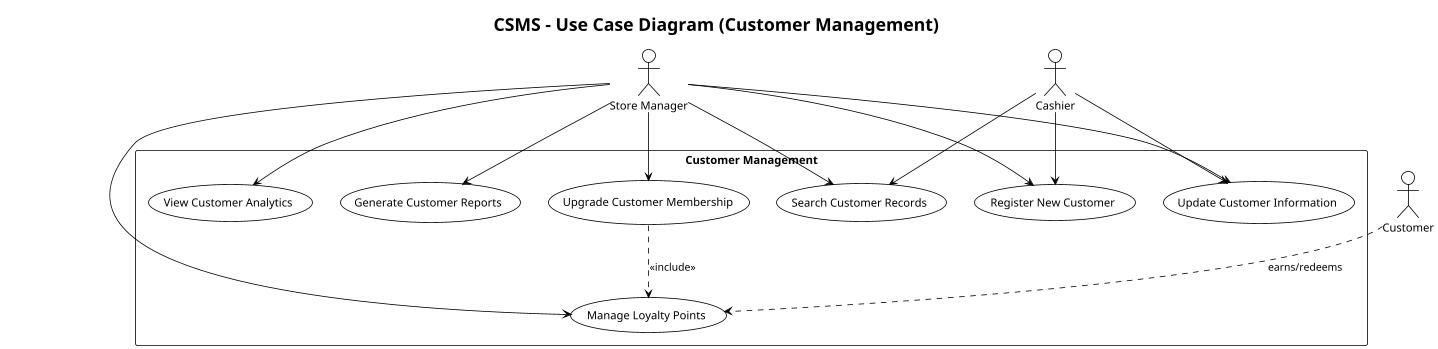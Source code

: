 @startuml
scale 0.8
!theme plain
title CSMS - Use Case Diagram (Customer Management)

actor "Store Manager" as manager
actor "Cashier" as cashier
actor "Customer" as customer

rectangle "Customer Management" {
    usecase "Register New Customer" as UC011
    usecase "Update Customer Information" as UC012
    usecase "Search Customer Records" as UC013
    usecase "Manage Loyalty Points" as UC014
    usecase "Upgrade Customer Membership" as UC015
    usecase "View Customer Analytics" as UC016
    usecase "Generate Customer Reports" as UC017
}

cashier --> UC011
cashier --> UC012
cashier --> UC013

manager --> UC011
manager --> UC012
manager --> UC013
manager --> UC014
manager --> UC015
manager --> UC016
manager --> UC017

customer ..> UC014 : earns/redeems

UC015 ..> UC014 : <<include>>
@enduml
